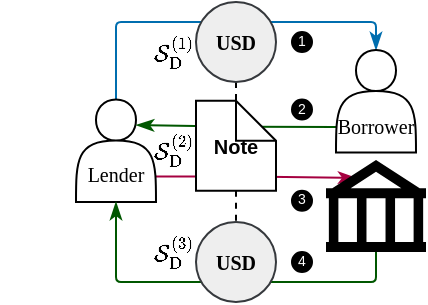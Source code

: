 <mxfile version="22.0.3" type="device">
  <diagram id="GUxEJdWFkQ5Y1Z3yI3_n" name="dex_agg_chain">
    <mxGraphModel dx="482" dy="254" grid="1" gridSize="10" guides="1" tooltips="1" connect="1" arrows="1" fold="1" page="1" pageScale="1" pageWidth="100" pageHeight="150" math="1" shadow="0">
      <root>
        <mxCell id="0" />
        <mxCell id="1" parent="0" />
        <mxCell id="bZvmhqit_LieYHjqC5bX-45" style="edgeStyle=orthogonalEdgeStyle;rounded=1;orthogonalLoop=1;jettySize=auto;html=1;exitX=0.5;exitY=0;exitDx=0;exitDy=0;entryX=0.5;entryY=0;entryDx=0;entryDy=0;endArrow=classicThin;endFill=1;arcSize=5;fillColor=#1ba1e2;strokeColor=#006EAF;" parent="1" source="nBqxjyZSAqmiugvEhESZ-1" target="R9qbKDmf4IgqbN05soCl-1" edge="1">
          <mxGeometry relative="1" as="geometry">
            <mxPoint x="60" y="30" as="targetPoint" />
            <Array as="points">
              <mxPoint x="-70" y="10" />
              <mxPoint x="60" y="10" />
            </Array>
          </mxGeometry>
        </mxCell>
        <mxCell id="bZvmhqit_LieYHjqC5bX-63" style="edgeStyle=orthogonalEdgeStyle;rounded=1;orthogonalLoop=1;jettySize=auto;html=1;exitX=1;exitY=0.75;exitDx=0;exitDy=0;entryX=0.301;entryY=0.195;entryDx=0;entryDy=0;entryPerimeter=0;strokeColor=#A50040;endArrow=classicThin;endFill=1;arcSize=5;fillColor=#d80073;" parent="1" source="nBqxjyZSAqmiugvEhESZ-1" target="R9qbKDmf4IgqbN05soCl-6" edge="1">
          <mxGeometry relative="1" as="geometry">
            <mxPoint x="30" y="87.87" as="targetPoint" />
          </mxGeometry>
        </mxCell>
        <mxCell id="nBqxjyZSAqmiugvEhESZ-1" value="&lt;br&gt;&lt;br&gt;Lender" style="shape=actor;whiteSpace=wrap;html=1;fontSize=10;fontFamily=Times New Roman;verticalAlign=middle;" parent="1" vertex="1">
          <mxGeometry x="-90" y="48.75" width="40" height="51.25" as="geometry" />
        </mxCell>
        <mxCell id="bZvmhqit_LieYHjqC5bX-64" style="edgeStyle=orthogonalEdgeStyle;rounded=1;orthogonalLoop=1;jettySize=auto;html=1;exitX=0.5;exitY=1;exitDx=0;exitDy=0;exitPerimeter=0;entryX=0.5;entryY=1;entryDx=0;entryDy=0;strokeColor=#005700;endArrow=classicThin;endFill=1;arcSize=5;fillColor=#008a00;" parent="1" target="nBqxjyZSAqmiugvEhESZ-1" edge="1">
          <mxGeometry relative="1" as="geometry">
            <mxPoint x="60" y="120.37" as="sourcePoint" />
            <Array as="points">
              <mxPoint x="60" y="140" />
              <mxPoint x="-70" y="140" />
            </Array>
          </mxGeometry>
        </mxCell>
        <mxCell id="bZvmhqit_LieYHjqC5bX-62" style="edgeStyle=orthogonalEdgeStyle;rounded=1;orthogonalLoop=1;jettySize=auto;html=1;exitX=0;exitY=0.75;exitDx=0;exitDy=0;entryX=0.75;entryY=0.25;entryDx=0;entryDy=0;entryPerimeter=0;strokeColor=#005700;endArrow=classicThin;endFill=1;arcSize=5;fillColor=#008a00;" parent="1" source="R9qbKDmf4IgqbN05soCl-1" target="nBqxjyZSAqmiugvEhESZ-1" edge="1">
          <mxGeometry relative="1" as="geometry">
            <mxPoint x="30" y="61.5" as="sourcePoint" />
          </mxGeometry>
        </mxCell>
        <mxCell id="pSTLvtJ6N-k_h_3kzANq-1" value="&lt;b style=&quot;font-size: 10px;&quot;&gt;USD&lt;/b&gt;" style="ellipse;whiteSpace=wrap;html=1;aspect=fixed;labelBackgroundColor=none;labelBorderColor=none;fillColor=#eeeeee;strokeColor=#36393d;fontSize=10;fontFamily=Times New Roman;" parent="1" vertex="1">
          <mxGeometry x="-30" y="110" width="40" height="40" as="geometry" />
        </mxCell>
        <mxCell id="2SqFd5uKFIkBH42q-k37-2" style="edgeStyle=orthogonalEdgeStyle;rounded=0;orthogonalLoop=1;jettySize=auto;html=1;exitX=0.5;exitY=1;exitDx=0;exitDy=0;entryX=0.5;entryY=0;entryDx=0;entryDy=0;dashed=1;endArrow=none;endFill=0;" parent="1" source="EHTDADabwSFeFDYLKWJk-1" edge="1">
          <mxGeometry relative="1" as="geometry">
            <mxPoint x="-10" y="54.38" as="targetPoint" />
          </mxGeometry>
        </mxCell>
        <mxCell id="EHTDADabwSFeFDYLKWJk-1" value="&lt;b style=&quot;font-size: 10px;&quot;&gt;USD&lt;/b&gt;" style="ellipse;whiteSpace=wrap;html=1;aspect=fixed;labelBackgroundColor=none;labelBorderColor=none;fillColor=#eeeeee;strokeColor=#36393d;fontSize=10;fontFamily=Times New Roman;" parent="1" vertex="1">
          <mxGeometry x="-30" width="40" height="40" as="geometry" />
        </mxCell>
        <mxCell id="2SqFd5uKFIkBH42q-k37-8" style="edgeStyle=orthogonalEdgeStyle;rounded=0;orthogonalLoop=1;jettySize=auto;html=1;exitX=0.5;exitY=1;exitDx=0;exitDy=0;entryX=0.5;entryY=0;entryDx=0;entryDy=0;endArrow=none;endFill=0;dashed=1;" parent="1" target="pSTLvtJ6N-k_h_3kzANq-1" edge="1">
          <mxGeometry relative="1" as="geometry">
            <mxPoint x="-10" y="94.38" as="sourcePoint" />
          </mxGeometry>
        </mxCell>
        <mxCell id="vJIfzhqlRzns5ZVLxd_G-1" value="$$\mathcal{S}_{\textnormal{D}}^{(1)}$$" style="text;html=1;strokeColor=none;fillColor=none;align=center;verticalAlign=middle;whiteSpace=wrap;rounded=0;fontStyle=0;fontSize=10;" parent="1" vertex="1">
          <mxGeometry x="-66" y="10" width="50" height="30" as="geometry" />
        </mxCell>
        <mxCell id="ZbXf5vwqpne9N7D1yb6T-1" value="$$\mathcal{S}_{\textnormal{D}}^{(2)}$$" style="text;html=1;strokeColor=none;fillColor=none;align=center;verticalAlign=middle;whiteSpace=wrap;rounded=0;fontSize=10;" parent="1" vertex="1">
          <mxGeometry x="-66" y="59.38" width="50" height="30" as="geometry" />
        </mxCell>
        <mxCell id="2SqFd5uKFIkBH42q-k37-1" value="$$\mathcal{S}_{\textnormal{D}}^{(3)}$$" style="text;html=1;strokeColor=none;fillColor=none;align=center;verticalAlign=middle;whiteSpace=wrap;rounded=0;fontSize=10;" parent="1" vertex="1">
          <mxGeometry x="-66" y="110" width="50" height="30" as="geometry" />
        </mxCell>
        <mxCell id="XhvYsYNJD10kPRpsODgj-1" value="&lt;p style=&quot;line-height: 270%;&quot;&gt;1&lt;/p&gt;" style="ellipse;whiteSpace=wrap;html=1;aspect=fixed;fontSize=7;labelBackgroundColor=none;fontColor=#FFFFFF;fillColor=#000000;align=center;" parent="1" vertex="1">
          <mxGeometry x="18" y="15" width="10" height="10" as="geometry" />
        </mxCell>
        <mxCell id="2xkSNjswD9UhOEGoZIQ9-6" value="&lt;p style=&quot;line-height: 270%;&quot;&gt;2&lt;/p&gt;" style="ellipse;whiteSpace=wrap;html=1;aspect=fixed;fontSize=7;labelBackgroundColor=none;fontColor=#FFFFFF;fillColor=#000000;align=center;" parent="1" vertex="1">
          <mxGeometry x="18" y="48.75" width="10" height="10" as="geometry" />
        </mxCell>
        <mxCell id="2xkSNjswD9UhOEGoZIQ9-9" value="&lt;p style=&quot;line-height: 270%;&quot;&gt;3&lt;/p&gt;" style="ellipse;whiteSpace=wrap;html=1;aspect=fixed;fontSize=7;labelBackgroundColor=none;fontColor=#FFFFFF;fillColor=#000000;align=center;" parent="1" vertex="1">
          <mxGeometry x="18" y="94.38" width="10" height="10" as="geometry" />
        </mxCell>
        <mxCell id="2xkSNjswD9UhOEGoZIQ9-10" value="&lt;p style=&quot;line-height: 270%;&quot;&gt;4&lt;/p&gt;" style="ellipse;whiteSpace=wrap;html=1;aspect=fixed;fontSize=7;labelBackgroundColor=none;fontColor=#FFFFFF;fillColor=#000000;align=center;" parent="1" vertex="1">
          <mxGeometry x="18" y="125" width="10" height="10" as="geometry" />
        </mxCell>
        <mxCell id="R9qbKDmf4IgqbN05soCl-1" value="&lt;br&gt;&lt;br&gt;Borrower" style="shape=actor;whiteSpace=wrap;html=1;fontSize=10;fontFamily=Times New Roman;verticalAlign=middle;" parent="1" vertex="1">
          <mxGeometry x="40" y="24" width="40" height="51.25" as="geometry" />
        </mxCell>
        <mxCell id="R9qbKDmf4IgqbN05soCl-5" value="&lt;font style=&quot;font-size: 10px;&quot;&gt;&lt;b&gt;Note&lt;/b&gt;&lt;br&gt;&lt;/font&gt;" style="shape=note;size=20;whiteSpace=wrap;html=1;" parent="1" vertex="1">
          <mxGeometry x="-30" y="49.38" width="40" height="45" as="geometry" />
        </mxCell>
        <mxCell id="R9qbKDmf4IgqbN05soCl-6" value="" style="shape=mxgraph.signs.travel.bank;html=1;pointerEvents=1;fillColor=#000000;strokeColor=none;verticalLabelPosition=bottom;verticalAlign=top;align=center;" parent="1" vertex="1">
          <mxGeometry x="35" y="79" width="50" height="46" as="geometry" />
        </mxCell>
      </root>
    </mxGraphModel>
  </diagram>
</mxfile>
